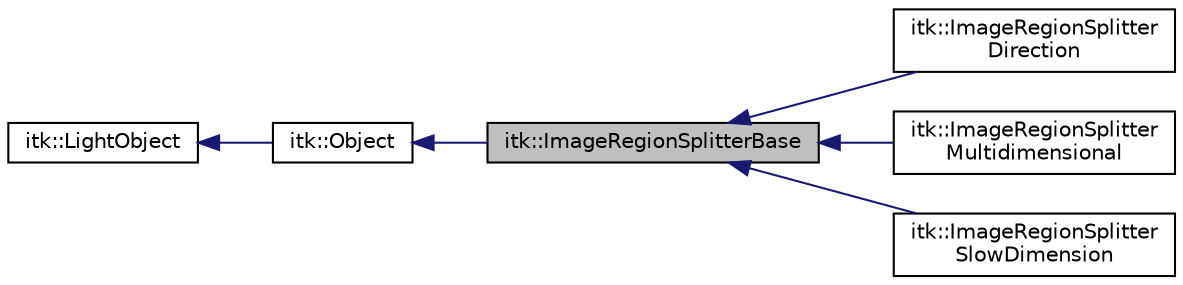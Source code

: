 digraph "itk::ImageRegionSplitterBase"
{
 // LATEX_PDF_SIZE
  edge [fontname="Helvetica",fontsize="10",labelfontname="Helvetica",labelfontsize="10"];
  node [fontname="Helvetica",fontsize="10",shape=record];
  rankdir="LR";
  Node1 [label="itk::ImageRegionSplitterBase",height=0.2,width=0.4,color="black", fillcolor="grey75", style="filled", fontcolor="black",tooltip="Divide an image region into several pieces."];
  Node2 -> Node1 [dir="back",color="midnightblue",fontsize="10",style="solid",fontname="Helvetica"];
  Node2 [label="itk::Object",height=0.2,width=0.4,color="black", fillcolor="white", style="filled",URL="$classitk_1_1Object.html",tooltip="Base class for most ITK classes."];
  Node3 -> Node2 [dir="back",color="midnightblue",fontsize="10",style="solid",fontname="Helvetica"];
  Node3 [label="itk::LightObject",height=0.2,width=0.4,color="black", fillcolor="white", style="filled",URL="$classitk_1_1LightObject.html",tooltip="Light weight base class for most itk classes."];
  Node1 -> Node4 [dir="back",color="midnightblue",fontsize="10",style="solid",fontname="Helvetica"];
  Node4 [label="itk::ImageRegionSplitter\lDirection",height=0.2,width=0.4,color="black", fillcolor="white", style="filled",URL="$classitk_1_1ImageRegionSplitterDirection.html",tooltip=" "];
  Node1 -> Node5 [dir="back",color="midnightblue",fontsize="10",style="solid",fontname="Helvetica"];
  Node5 [label="itk::ImageRegionSplitter\lMultidimensional",height=0.2,width=0.4,color="black", fillcolor="white", style="filled",URL="$classitk_1_1ImageRegionSplitterMultidimensional.html",tooltip="Divide a region into several pieces."];
  Node1 -> Node6 [dir="back",color="midnightblue",fontsize="10",style="solid",fontname="Helvetica"];
  Node6 [label="itk::ImageRegionSplitter\lSlowDimension",height=0.2,width=0.4,color="black", fillcolor="white", style="filled",URL="$classitk_1_1ImageRegionSplitterSlowDimension.html",tooltip="Divide an image region along the slowest dimension."];
}
